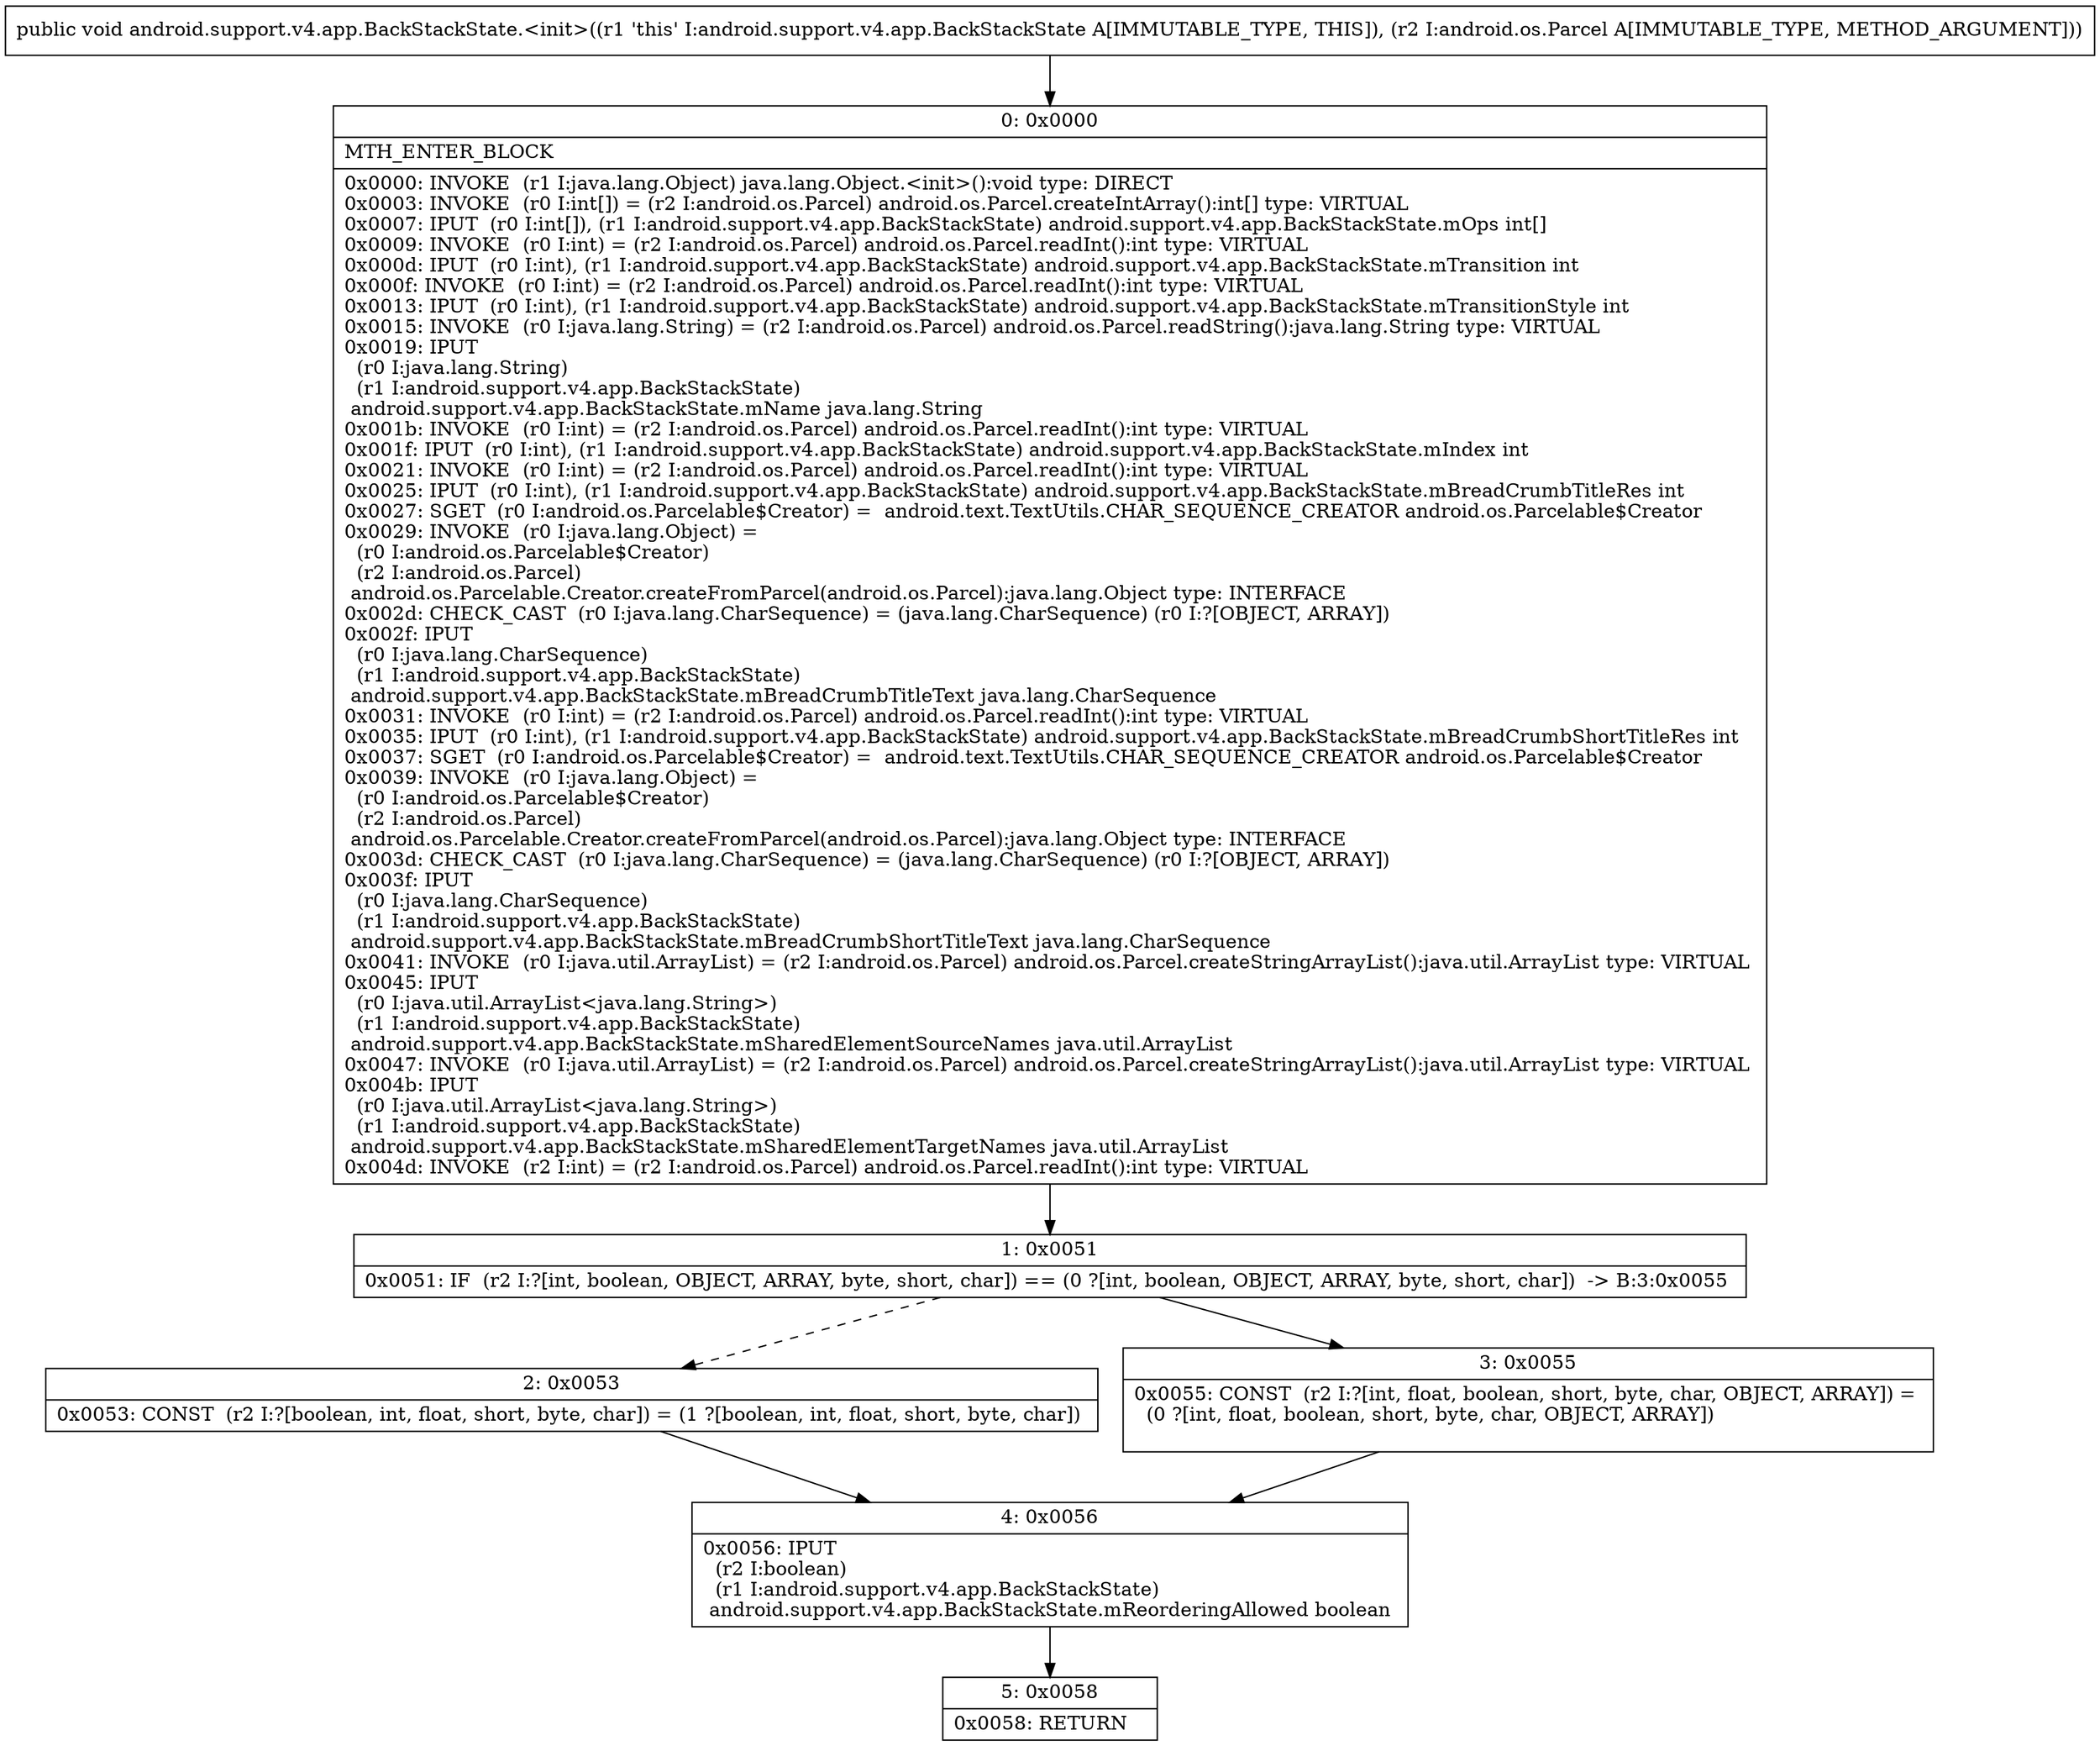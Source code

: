 digraph "CFG forandroid.support.v4.app.BackStackState.\<init\>(Landroid\/os\/Parcel;)V" {
Node_0 [shape=record,label="{0\:\ 0x0000|MTH_ENTER_BLOCK\l|0x0000: INVOKE  (r1 I:java.lang.Object) java.lang.Object.\<init\>():void type: DIRECT \l0x0003: INVOKE  (r0 I:int[]) = (r2 I:android.os.Parcel) android.os.Parcel.createIntArray():int[] type: VIRTUAL \l0x0007: IPUT  (r0 I:int[]), (r1 I:android.support.v4.app.BackStackState) android.support.v4.app.BackStackState.mOps int[] \l0x0009: INVOKE  (r0 I:int) = (r2 I:android.os.Parcel) android.os.Parcel.readInt():int type: VIRTUAL \l0x000d: IPUT  (r0 I:int), (r1 I:android.support.v4.app.BackStackState) android.support.v4.app.BackStackState.mTransition int \l0x000f: INVOKE  (r0 I:int) = (r2 I:android.os.Parcel) android.os.Parcel.readInt():int type: VIRTUAL \l0x0013: IPUT  (r0 I:int), (r1 I:android.support.v4.app.BackStackState) android.support.v4.app.BackStackState.mTransitionStyle int \l0x0015: INVOKE  (r0 I:java.lang.String) = (r2 I:android.os.Parcel) android.os.Parcel.readString():java.lang.String type: VIRTUAL \l0x0019: IPUT  \l  (r0 I:java.lang.String)\l  (r1 I:android.support.v4.app.BackStackState)\l android.support.v4.app.BackStackState.mName java.lang.String \l0x001b: INVOKE  (r0 I:int) = (r2 I:android.os.Parcel) android.os.Parcel.readInt():int type: VIRTUAL \l0x001f: IPUT  (r0 I:int), (r1 I:android.support.v4.app.BackStackState) android.support.v4.app.BackStackState.mIndex int \l0x0021: INVOKE  (r0 I:int) = (r2 I:android.os.Parcel) android.os.Parcel.readInt():int type: VIRTUAL \l0x0025: IPUT  (r0 I:int), (r1 I:android.support.v4.app.BackStackState) android.support.v4.app.BackStackState.mBreadCrumbTitleRes int \l0x0027: SGET  (r0 I:android.os.Parcelable$Creator) =  android.text.TextUtils.CHAR_SEQUENCE_CREATOR android.os.Parcelable$Creator \l0x0029: INVOKE  (r0 I:java.lang.Object) = \l  (r0 I:android.os.Parcelable$Creator)\l  (r2 I:android.os.Parcel)\l android.os.Parcelable.Creator.createFromParcel(android.os.Parcel):java.lang.Object type: INTERFACE \l0x002d: CHECK_CAST  (r0 I:java.lang.CharSequence) = (java.lang.CharSequence) (r0 I:?[OBJECT, ARRAY]) \l0x002f: IPUT  \l  (r0 I:java.lang.CharSequence)\l  (r1 I:android.support.v4.app.BackStackState)\l android.support.v4.app.BackStackState.mBreadCrumbTitleText java.lang.CharSequence \l0x0031: INVOKE  (r0 I:int) = (r2 I:android.os.Parcel) android.os.Parcel.readInt():int type: VIRTUAL \l0x0035: IPUT  (r0 I:int), (r1 I:android.support.v4.app.BackStackState) android.support.v4.app.BackStackState.mBreadCrumbShortTitleRes int \l0x0037: SGET  (r0 I:android.os.Parcelable$Creator) =  android.text.TextUtils.CHAR_SEQUENCE_CREATOR android.os.Parcelable$Creator \l0x0039: INVOKE  (r0 I:java.lang.Object) = \l  (r0 I:android.os.Parcelable$Creator)\l  (r2 I:android.os.Parcel)\l android.os.Parcelable.Creator.createFromParcel(android.os.Parcel):java.lang.Object type: INTERFACE \l0x003d: CHECK_CAST  (r0 I:java.lang.CharSequence) = (java.lang.CharSequence) (r0 I:?[OBJECT, ARRAY]) \l0x003f: IPUT  \l  (r0 I:java.lang.CharSequence)\l  (r1 I:android.support.v4.app.BackStackState)\l android.support.v4.app.BackStackState.mBreadCrumbShortTitleText java.lang.CharSequence \l0x0041: INVOKE  (r0 I:java.util.ArrayList) = (r2 I:android.os.Parcel) android.os.Parcel.createStringArrayList():java.util.ArrayList type: VIRTUAL \l0x0045: IPUT  \l  (r0 I:java.util.ArrayList\<java.lang.String\>)\l  (r1 I:android.support.v4.app.BackStackState)\l android.support.v4.app.BackStackState.mSharedElementSourceNames java.util.ArrayList \l0x0047: INVOKE  (r0 I:java.util.ArrayList) = (r2 I:android.os.Parcel) android.os.Parcel.createStringArrayList():java.util.ArrayList type: VIRTUAL \l0x004b: IPUT  \l  (r0 I:java.util.ArrayList\<java.lang.String\>)\l  (r1 I:android.support.v4.app.BackStackState)\l android.support.v4.app.BackStackState.mSharedElementTargetNames java.util.ArrayList \l0x004d: INVOKE  (r2 I:int) = (r2 I:android.os.Parcel) android.os.Parcel.readInt():int type: VIRTUAL \l}"];
Node_1 [shape=record,label="{1\:\ 0x0051|0x0051: IF  (r2 I:?[int, boolean, OBJECT, ARRAY, byte, short, char]) == (0 ?[int, boolean, OBJECT, ARRAY, byte, short, char])  \-\> B:3:0x0055 \l}"];
Node_2 [shape=record,label="{2\:\ 0x0053|0x0053: CONST  (r2 I:?[boolean, int, float, short, byte, char]) = (1 ?[boolean, int, float, short, byte, char]) \l}"];
Node_3 [shape=record,label="{3\:\ 0x0055|0x0055: CONST  (r2 I:?[int, float, boolean, short, byte, char, OBJECT, ARRAY]) = \l  (0 ?[int, float, boolean, short, byte, char, OBJECT, ARRAY])\l \l}"];
Node_4 [shape=record,label="{4\:\ 0x0056|0x0056: IPUT  \l  (r2 I:boolean)\l  (r1 I:android.support.v4.app.BackStackState)\l android.support.v4.app.BackStackState.mReorderingAllowed boolean \l}"];
Node_5 [shape=record,label="{5\:\ 0x0058|0x0058: RETURN   \l}"];
MethodNode[shape=record,label="{public void android.support.v4.app.BackStackState.\<init\>((r1 'this' I:android.support.v4.app.BackStackState A[IMMUTABLE_TYPE, THIS]), (r2 I:android.os.Parcel A[IMMUTABLE_TYPE, METHOD_ARGUMENT])) }"];
MethodNode -> Node_0;
Node_0 -> Node_1;
Node_1 -> Node_2[style=dashed];
Node_1 -> Node_3;
Node_2 -> Node_4;
Node_3 -> Node_4;
Node_4 -> Node_5;
}

